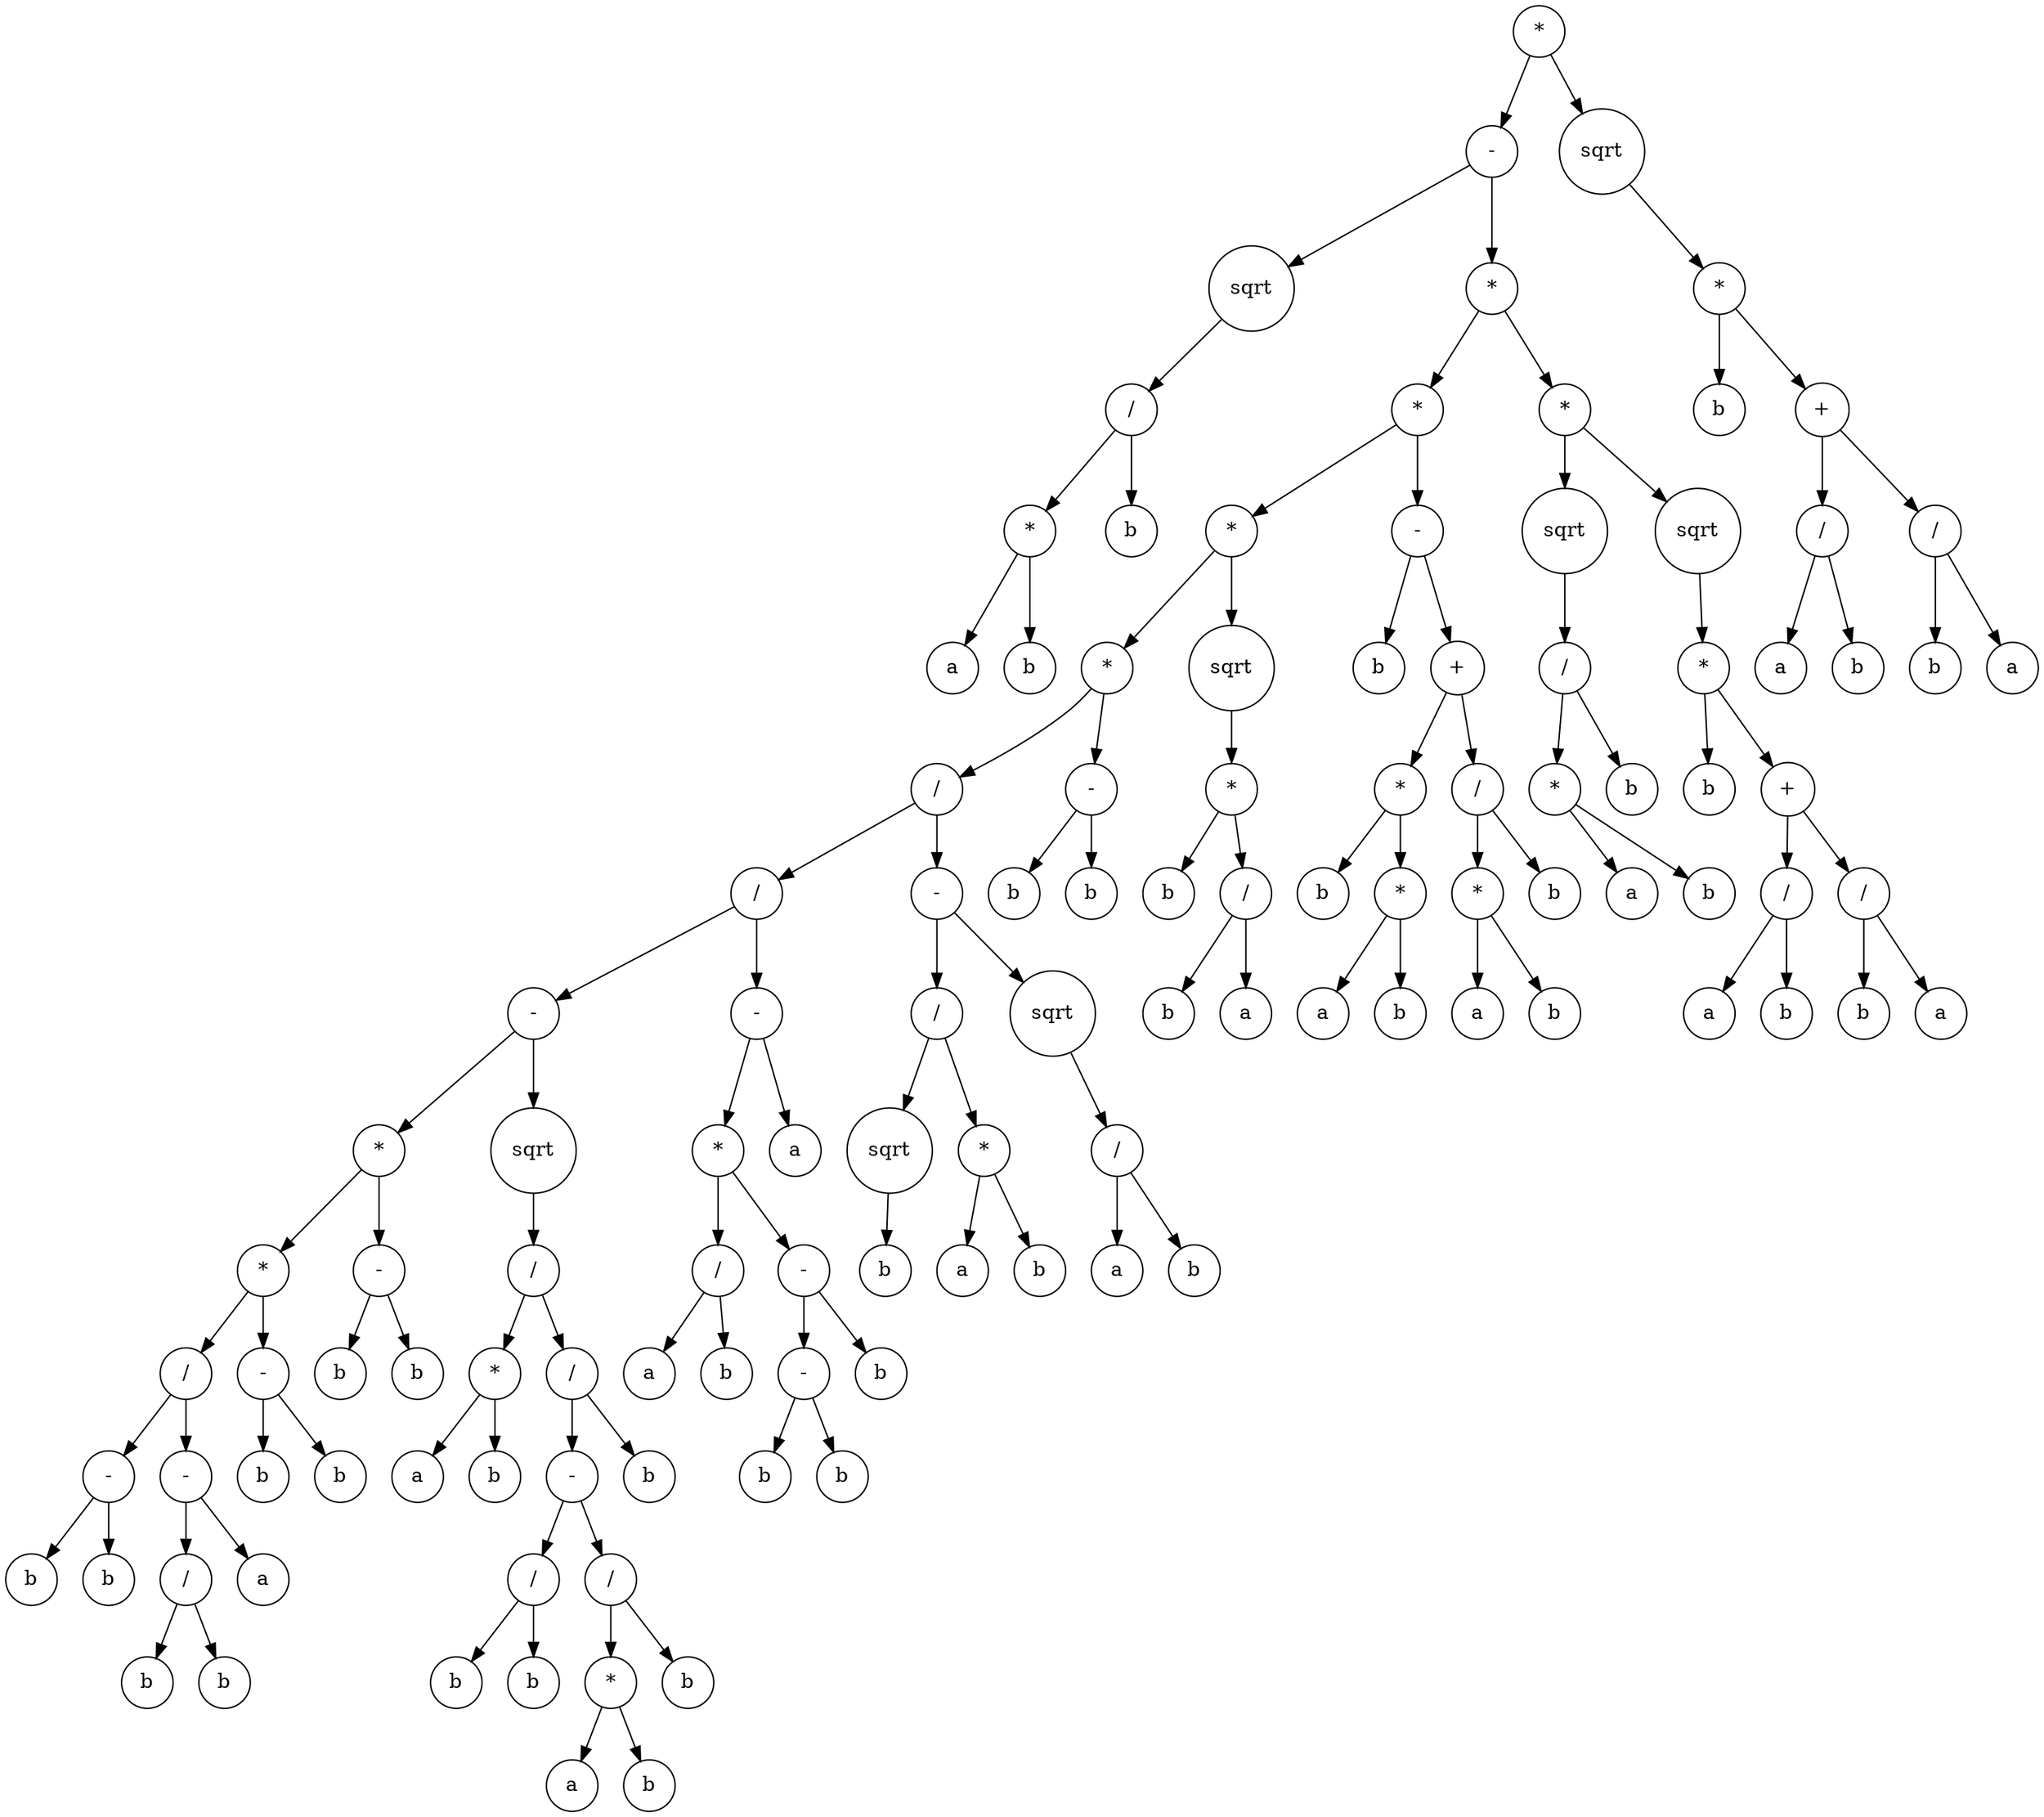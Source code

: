 digraph g {
graph [ordering=out];
node [shape=circle];
n[label = "*"];
n0[label = "-"];
n00[label = "sqrt"];
n000[label = "/"];
n0000[label = "*"];
n00000[label = "a"];
n0000 -> n00000;
n00001[label = "b"];
n0000 -> n00001;
n000 -> n0000;
n0001[label = "b"];
n000 -> n0001;
n00 -> n000;
n0 -> n00;
n01[label = "*"];
n010[label = "*"];
n0100[label = "*"];
n01000[label = "*"];
n010000[label = "/"];
n0100000[label = "/"];
n01000000[label = "-"];
n010000000[label = "*"];
n0100000000[label = "*"];
n01000000000[label = "/"];
n010000000000[label = "-"];
n0100000000000[label = "b"];
n010000000000 -> n0100000000000;
n0100000000001[label = "b"];
n010000000000 -> n0100000000001;
n01000000000 -> n010000000000;
n010000000001[label = "-"];
n0100000000010[label = "/"];
n01000000000100[label = "b"];
n0100000000010 -> n01000000000100;
n01000000000101[label = "b"];
n0100000000010 -> n01000000000101;
n010000000001 -> n0100000000010;
n0100000000011[label = "a"];
n010000000001 -> n0100000000011;
n01000000000 -> n010000000001;
n0100000000 -> n01000000000;
n01000000001[label = "-"];
n010000000010[label = "b"];
n01000000001 -> n010000000010;
n010000000011[label = "b"];
n01000000001 -> n010000000011;
n0100000000 -> n01000000001;
n010000000 -> n0100000000;
n0100000001[label = "-"];
n01000000010[label = "b"];
n0100000001 -> n01000000010;
n01000000011[label = "b"];
n0100000001 -> n01000000011;
n010000000 -> n0100000001;
n01000000 -> n010000000;
n010000001[label = "sqrt"];
n0100000010[label = "/"];
n01000000100[label = "*"];
n010000001000[label = "a"];
n01000000100 -> n010000001000;
n010000001001[label = "b"];
n01000000100 -> n010000001001;
n0100000010 -> n01000000100;
n01000000101[label = "/"];
n010000001010[label = "-"];
n0100000010100[label = "/"];
n01000000101000[label = "b"];
n0100000010100 -> n01000000101000;
n01000000101001[label = "b"];
n0100000010100 -> n01000000101001;
n010000001010 -> n0100000010100;
n0100000010101[label = "/"];
n01000000101010[label = "*"];
n010000001010100[label = "a"];
n01000000101010 -> n010000001010100;
n010000001010101[label = "b"];
n01000000101010 -> n010000001010101;
n0100000010101 -> n01000000101010;
n01000000101011[label = "b"];
n0100000010101 -> n01000000101011;
n010000001010 -> n0100000010101;
n01000000101 -> n010000001010;
n010000001011[label = "b"];
n01000000101 -> n010000001011;
n0100000010 -> n01000000101;
n010000001 -> n0100000010;
n01000000 -> n010000001;
n0100000 -> n01000000;
n01000001[label = "-"];
n010000010[label = "*"];
n0100000100[label = "/"];
n01000001000[label = "a"];
n0100000100 -> n01000001000;
n01000001001[label = "b"];
n0100000100 -> n01000001001;
n010000010 -> n0100000100;
n0100000101[label = "-"];
n01000001010[label = "-"];
n010000010100[label = "b"];
n01000001010 -> n010000010100;
n010000010101[label = "b"];
n01000001010 -> n010000010101;
n0100000101 -> n01000001010;
n01000001011[label = "b"];
n0100000101 -> n01000001011;
n010000010 -> n0100000101;
n01000001 -> n010000010;
n010000011[label = "a"];
n01000001 -> n010000011;
n0100000 -> n01000001;
n010000 -> n0100000;
n0100001[label = "-"];
n01000010[label = "/"];
n010000100[label = "sqrt"];
n0100001000[label = "b"];
n010000100 -> n0100001000;
n01000010 -> n010000100;
n010000101[label = "*"];
n0100001010[label = "a"];
n010000101 -> n0100001010;
n0100001011[label = "b"];
n010000101 -> n0100001011;
n01000010 -> n010000101;
n0100001 -> n01000010;
n01000011[label = "sqrt"];
n010000110[label = "/"];
n0100001100[label = "a"];
n010000110 -> n0100001100;
n0100001101[label = "b"];
n010000110 -> n0100001101;
n01000011 -> n010000110;
n0100001 -> n01000011;
n010000 -> n0100001;
n01000 -> n010000;
n010001[label = "-"];
n0100010[label = "b"];
n010001 -> n0100010;
n0100011[label = "b"];
n010001 -> n0100011;
n01000 -> n010001;
n0100 -> n01000;
n01001[label = "sqrt"];
n010010[label = "*"];
n0100100[label = "b"];
n010010 -> n0100100;
n0100101[label = "/"];
n01001010[label = "b"];
n0100101 -> n01001010;
n01001011[label = "a"];
n0100101 -> n01001011;
n010010 -> n0100101;
n01001 -> n010010;
n0100 -> n01001;
n010 -> n0100;
n0101[label = "-"];
n01010[label = "b"];
n0101 -> n01010;
n01011[label = "+"];
n010110[label = "*"];
n0101100[label = "b"];
n010110 -> n0101100;
n0101101[label = "*"];
n01011010[label = "a"];
n0101101 -> n01011010;
n01011011[label = "b"];
n0101101 -> n01011011;
n010110 -> n0101101;
n01011 -> n010110;
n010111[label = "/"];
n0101110[label = "*"];
n01011100[label = "a"];
n0101110 -> n01011100;
n01011101[label = "b"];
n0101110 -> n01011101;
n010111 -> n0101110;
n0101111[label = "b"];
n010111 -> n0101111;
n01011 -> n010111;
n0101 -> n01011;
n010 -> n0101;
n01 -> n010;
n011[label = "*"];
n0110[label = "sqrt"];
n01100[label = "/"];
n011000[label = "*"];
n0110000[label = "a"];
n011000 -> n0110000;
n0110001[label = "b"];
n011000 -> n0110001;
n01100 -> n011000;
n011001[label = "b"];
n01100 -> n011001;
n0110 -> n01100;
n011 -> n0110;
n0111[label = "sqrt"];
n01110[label = "*"];
n011100[label = "b"];
n01110 -> n011100;
n011101[label = "+"];
n0111010[label = "/"];
n01110100[label = "a"];
n0111010 -> n01110100;
n01110101[label = "b"];
n0111010 -> n01110101;
n011101 -> n0111010;
n0111011[label = "/"];
n01110110[label = "b"];
n0111011 -> n01110110;
n01110111[label = "a"];
n0111011 -> n01110111;
n011101 -> n0111011;
n01110 -> n011101;
n0111 -> n01110;
n011 -> n0111;
n01 -> n011;
n0 -> n01;
n -> n0;
n1[label = "sqrt"];
n10[label = "*"];
n100[label = "b"];
n10 -> n100;
n101[label = "+"];
n1010[label = "/"];
n10100[label = "a"];
n1010 -> n10100;
n10101[label = "b"];
n1010 -> n10101;
n101 -> n1010;
n1011[label = "/"];
n10110[label = "b"];
n1011 -> n10110;
n10111[label = "a"];
n1011 -> n10111;
n101 -> n1011;
n10 -> n101;
n1 -> n10;
n -> n1;
}
